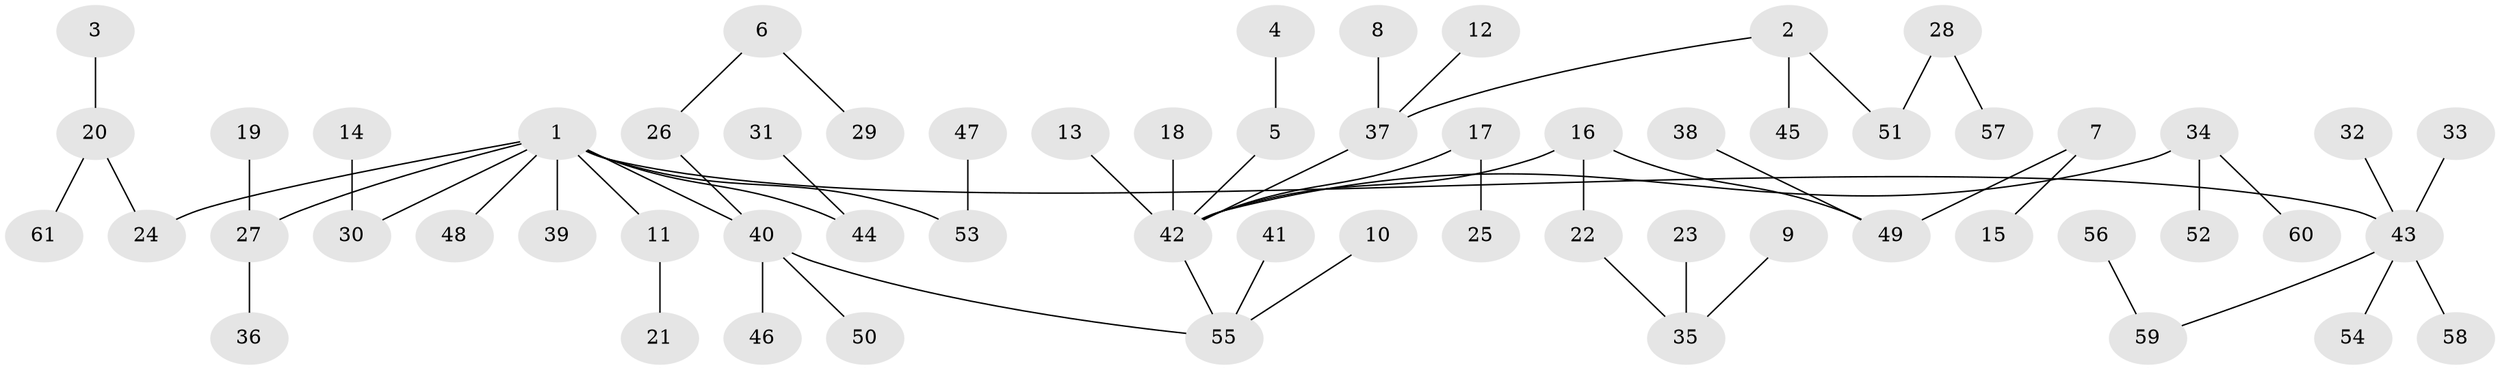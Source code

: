 // original degree distribution, {7: 0.016260162601626018, 6: 0.04065040650406504, 1: 0.5203252032520326, 4: 0.04065040650406504, 3: 0.15447154471544716, 5: 0.008130081300813009, 2: 0.21951219512195122}
// Generated by graph-tools (version 1.1) at 2025/26/03/09/25 03:26:31]
// undirected, 61 vertices, 60 edges
graph export_dot {
graph [start="1"]
  node [color=gray90,style=filled];
  1;
  2;
  3;
  4;
  5;
  6;
  7;
  8;
  9;
  10;
  11;
  12;
  13;
  14;
  15;
  16;
  17;
  18;
  19;
  20;
  21;
  22;
  23;
  24;
  25;
  26;
  27;
  28;
  29;
  30;
  31;
  32;
  33;
  34;
  35;
  36;
  37;
  38;
  39;
  40;
  41;
  42;
  43;
  44;
  45;
  46;
  47;
  48;
  49;
  50;
  51;
  52;
  53;
  54;
  55;
  56;
  57;
  58;
  59;
  60;
  61;
  1 -- 11 [weight=1.0];
  1 -- 24 [weight=1.0];
  1 -- 27 [weight=1.0];
  1 -- 30 [weight=1.0];
  1 -- 39 [weight=1.0];
  1 -- 40 [weight=1.0];
  1 -- 43 [weight=1.0];
  1 -- 44 [weight=1.0];
  1 -- 48 [weight=1.0];
  1 -- 53 [weight=1.0];
  2 -- 37 [weight=1.0];
  2 -- 45 [weight=1.0];
  2 -- 51 [weight=1.0];
  3 -- 20 [weight=1.0];
  4 -- 5 [weight=1.0];
  5 -- 42 [weight=1.0];
  6 -- 26 [weight=1.0];
  6 -- 29 [weight=1.0];
  7 -- 15 [weight=1.0];
  7 -- 49 [weight=1.0];
  8 -- 37 [weight=1.0];
  9 -- 35 [weight=1.0];
  10 -- 55 [weight=1.0];
  11 -- 21 [weight=1.0];
  12 -- 37 [weight=1.0];
  13 -- 42 [weight=1.0];
  14 -- 30 [weight=1.0];
  16 -- 22 [weight=1.0];
  16 -- 42 [weight=1.0];
  16 -- 49 [weight=1.0];
  17 -- 25 [weight=1.0];
  17 -- 42 [weight=1.0];
  18 -- 42 [weight=1.0];
  19 -- 27 [weight=1.0];
  20 -- 24 [weight=1.0];
  20 -- 61 [weight=1.0];
  22 -- 35 [weight=1.0];
  23 -- 35 [weight=1.0];
  26 -- 40 [weight=1.0];
  27 -- 36 [weight=1.0];
  28 -- 51 [weight=1.0];
  28 -- 57 [weight=1.0];
  31 -- 44 [weight=1.0];
  32 -- 43 [weight=1.0];
  33 -- 43 [weight=1.0];
  34 -- 42 [weight=1.0];
  34 -- 52 [weight=1.0];
  34 -- 60 [weight=1.0];
  37 -- 42 [weight=1.0];
  38 -- 49 [weight=1.0];
  40 -- 46 [weight=1.0];
  40 -- 50 [weight=1.0];
  40 -- 55 [weight=1.0];
  41 -- 55 [weight=1.0];
  42 -- 55 [weight=1.0];
  43 -- 54 [weight=1.0];
  43 -- 58 [weight=1.0];
  43 -- 59 [weight=1.0];
  47 -- 53 [weight=1.0];
  56 -- 59 [weight=1.0];
}
